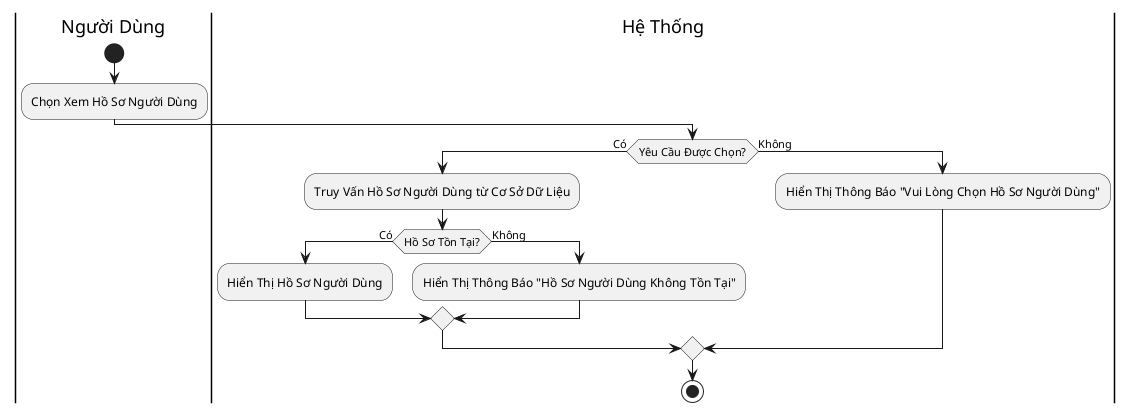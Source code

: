 @startuml
|Người Dùng|
start
:Chọn Xem Hồ Sơ Người Dùng;
|Hệ Thống|
if (Yêu Cầu Được Chọn?) then (Có)
  :Truy Vấn Hồ Sơ Người Dùng từ Cơ Sở Dữ Liệu;
  if (Hồ Sơ Tồn Tại?) then (Có)
    :Hiển Thị Hồ Sơ Người Dùng;
  else (Không)
    :Hiển Thị Thông Báo "Hồ Sơ Người Dùng Không Tồn Tại";
  endif
else (Không)
  :Hiển Thị Thông Báo "Vui Lòng Chọn Hồ Sơ Người Dùng";
endif
stop
@enduml
